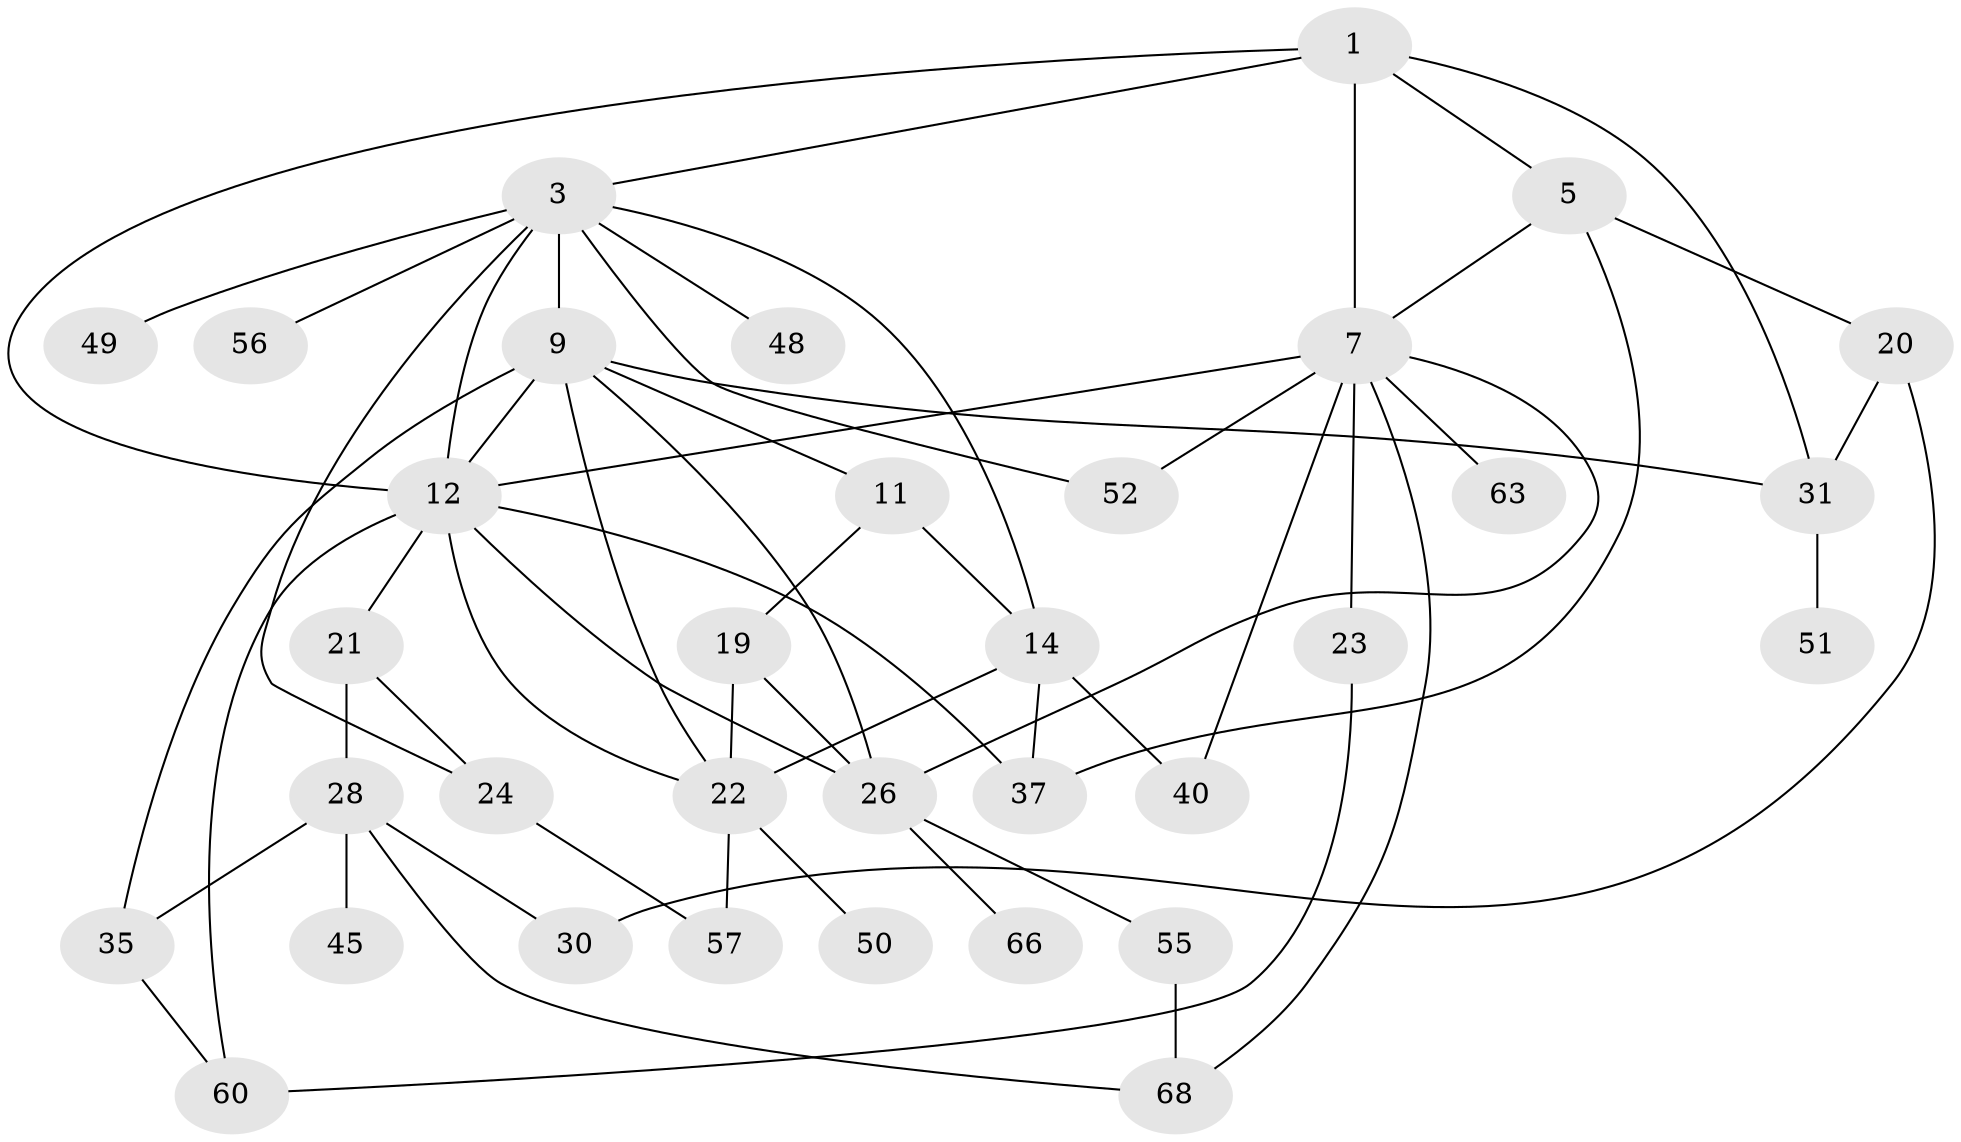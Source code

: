 // original degree distribution, {3: 0.2898550724637681, 4: 0.18840579710144928, 6: 0.043478260869565216, 5: 0.07246376811594203, 7: 0.014492753623188406, 2: 0.18840579710144928, 1: 0.2028985507246377}
// Generated by graph-tools (version 1.1) at 2025/13/03/09/25 04:13:27]
// undirected, 34 vertices, 58 edges
graph export_dot {
graph [start="1"]
  node [color=gray90,style=filled];
  1 [super="+2"];
  3 [super="+6+4"];
  5 [super="+18+61"];
  7 [super="+27+16+8"];
  9 [super="+10"];
  11 [super="+25"];
  12 [super="+15+13+47"];
  14 [super="+34"];
  19;
  20;
  21;
  22 [super="+38"];
  23 [super="+58"];
  24 [super="+29"];
  26 [super="+36"];
  28 [super="+44"];
  30;
  31 [super="+65"];
  35;
  37 [super="+46"];
  40 [super="+43+42"];
  45;
  48;
  49;
  50 [super="+62"];
  51 [super="+59"];
  52;
  55;
  56 [super="+67"];
  57;
  60;
  63;
  66;
  68;
  1 -- 7;
  1 -- 3;
  1 -- 5;
  1 -- 31;
  1 -- 12;
  3 -- 48;
  3 -- 49;
  3 -- 52;
  3 -- 24;
  3 -- 9 [weight=2];
  3 -- 12 [weight=2];
  3 -- 14;
  3 -- 56;
  5 -- 20;
  5 -- 37;
  5 -- 7;
  7 -- 68;
  7 -- 26;
  7 -- 12;
  7 -- 52;
  7 -- 23;
  7 -- 40;
  7 -- 63;
  9 -- 11;
  9 -- 26;
  9 -- 31;
  9 -- 35;
  9 -- 12;
  9 -- 22;
  11 -- 14 [weight=2];
  11 -- 19;
  12 -- 37 [weight=2];
  12 -- 22;
  12 -- 21 [weight=2];
  12 -- 60;
  12 -- 26;
  14 -- 22;
  14 -- 37;
  14 -- 40;
  19 -- 26;
  19 -- 22;
  20 -- 30;
  20 -- 31;
  21 -- 28 [weight=2];
  21 -- 24;
  22 -- 50;
  22 -- 57;
  23 -- 60;
  24 -- 57;
  26 -- 55;
  26 -- 66;
  28 -- 45;
  28 -- 30;
  28 -- 35;
  28 -- 68;
  31 -- 51;
  35 -- 60;
  55 -- 68;
}
